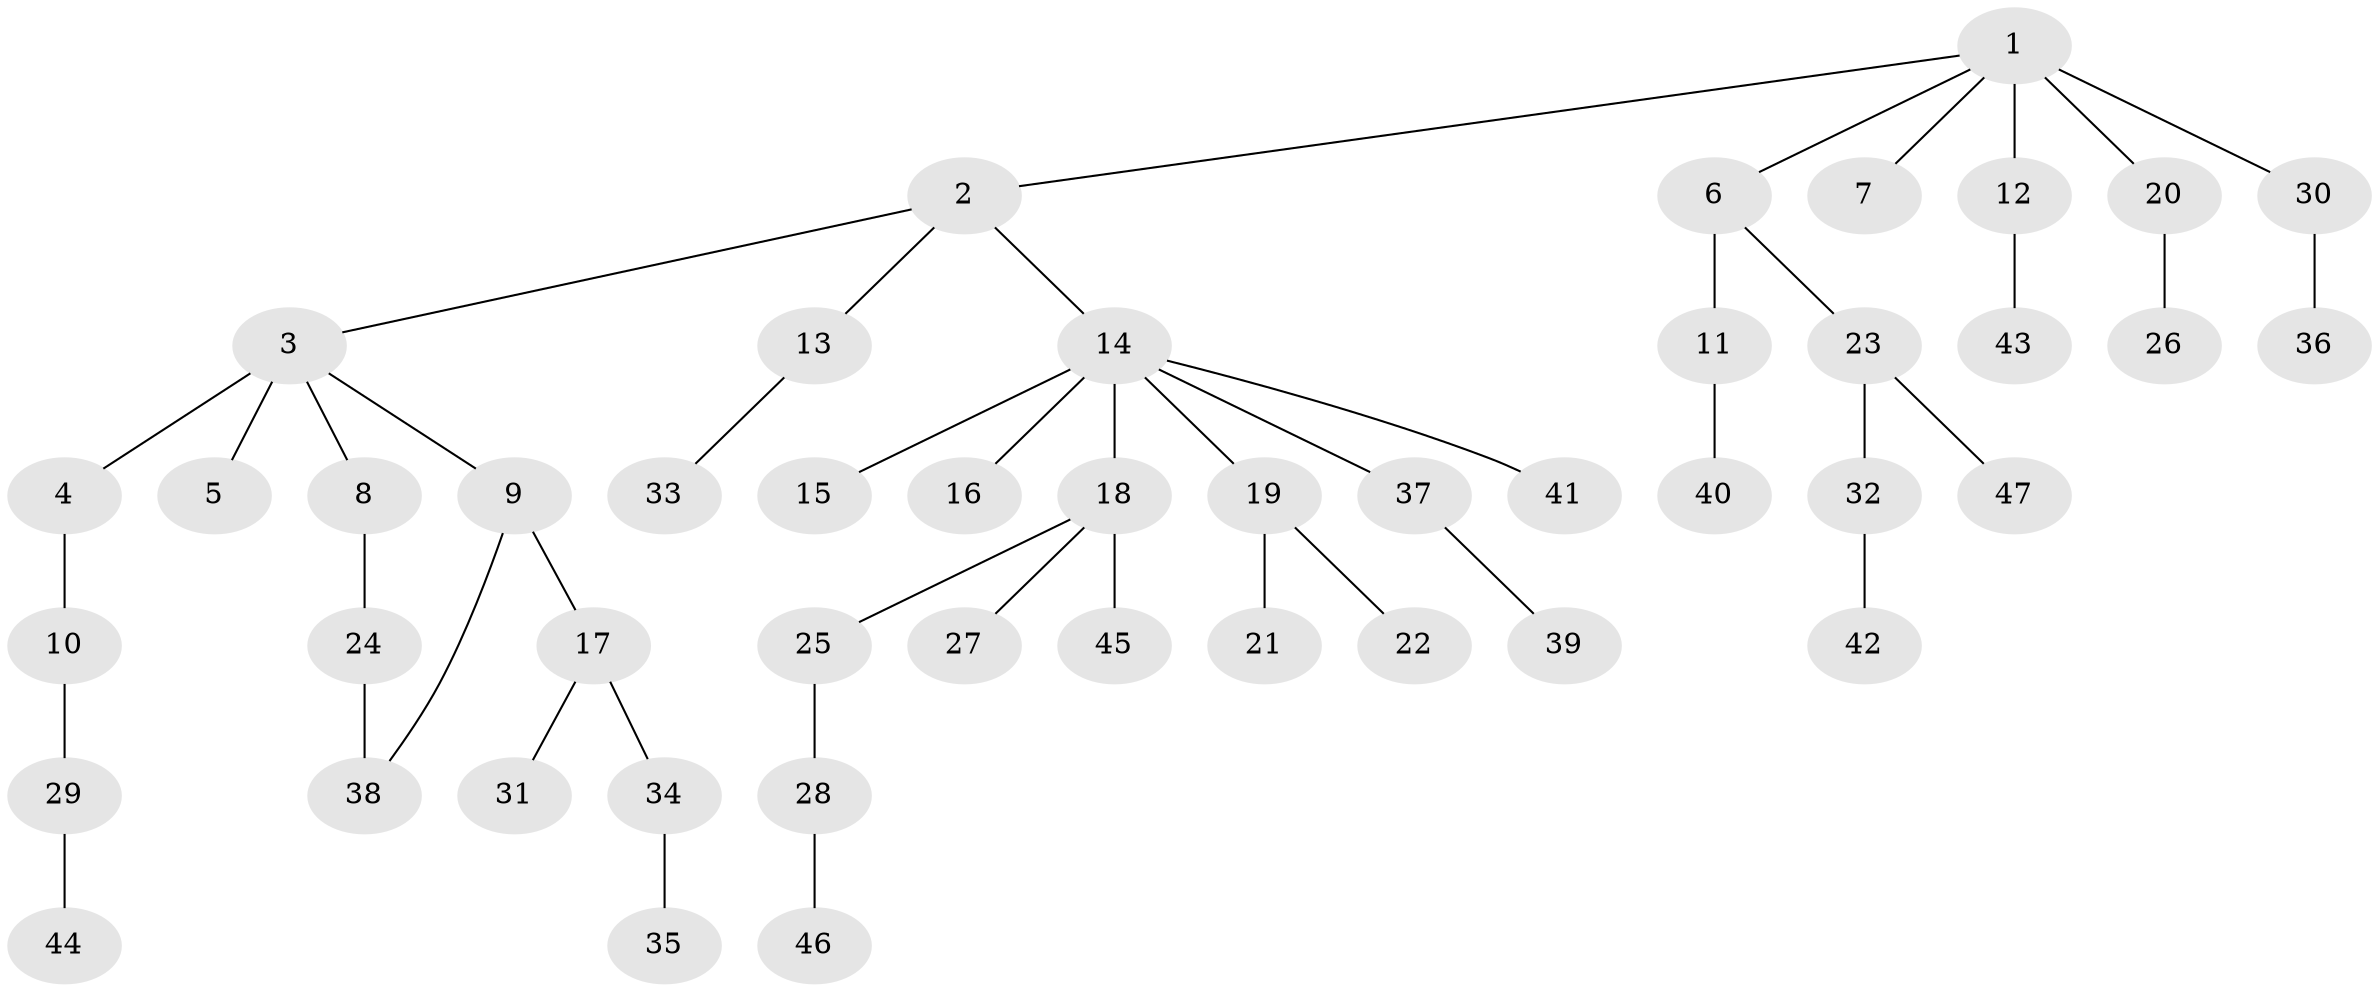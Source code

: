 // original degree distribution, {8: 0.010638297872340425, 5: 0.031914893617021274, 6: 0.010638297872340425, 4: 0.05319148936170213, 2: 0.2872340425531915, 3: 0.14893617021276595, 1: 0.4574468085106383}
// Generated by graph-tools (version 1.1) at 2025/34/03/09/25 02:34:14]
// undirected, 47 vertices, 47 edges
graph export_dot {
graph [start="1"]
  node [color=gray90,style=filled];
  1;
  2;
  3;
  4;
  5;
  6;
  7;
  8;
  9;
  10;
  11;
  12;
  13;
  14;
  15;
  16;
  17;
  18;
  19;
  20;
  21;
  22;
  23;
  24;
  25;
  26;
  27;
  28;
  29;
  30;
  31;
  32;
  33;
  34;
  35;
  36;
  37;
  38;
  39;
  40;
  41;
  42;
  43;
  44;
  45;
  46;
  47;
  1 -- 2 [weight=1.0];
  1 -- 6 [weight=1.0];
  1 -- 7 [weight=1.0];
  1 -- 12 [weight=2.0];
  1 -- 20 [weight=1.0];
  1 -- 30 [weight=1.0];
  2 -- 3 [weight=1.0];
  2 -- 13 [weight=1.0];
  2 -- 14 [weight=1.0];
  3 -- 4 [weight=1.0];
  3 -- 5 [weight=2.0];
  3 -- 8 [weight=1.0];
  3 -- 9 [weight=1.0];
  4 -- 10 [weight=1.0];
  6 -- 11 [weight=1.0];
  6 -- 23 [weight=1.0];
  8 -- 24 [weight=1.0];
  9 -- 17 [weight=1.0];
  9 -- 38 [weight=1.0];
  10 -- 29 [weight=1.0];
  11 -- 40 [weight=1.0];
  12 -- 43 [weight=1.0];
  13 -- 33 [weight=1.0];
  14 -- 15 [weight=1.0];
  14 -- 16 [weight=1.0];
  14 -- 18 [weight=2.0];
  14 -- 19 [weight=1.0];
  14 -- 37 [weight=1.0];
  14 -- 41 [weight=1.0];
  17 -- 31 [weight=1.0];
  17 -- 34 [weight=1.0];
  18 -- 25 [weight=1.0];
  18 -- 27 [weight=1.0];
  18 -- 45 [weight=1.0];
  19 -- 21 [weight=1.0];
  19 -- 22 [weight=1.0];
  20 -- 26 [weight=1.0];
  23 -- 32 [weight=1.0];
  23 -- 47 [weight=1.0];
  24 -- 38 [weight=1.0];
  25 -- 28 [weight=1.0];
  28 -- 46 [weight=1.0];
  29 -- 44 [weight=1.0];
  30 -- 36 [weight=1.0];
  32 -- 42 [weight=1.0];
  34 -- 35 [weight=1.0];
  37 -- 39 [weight=1.0];
}
